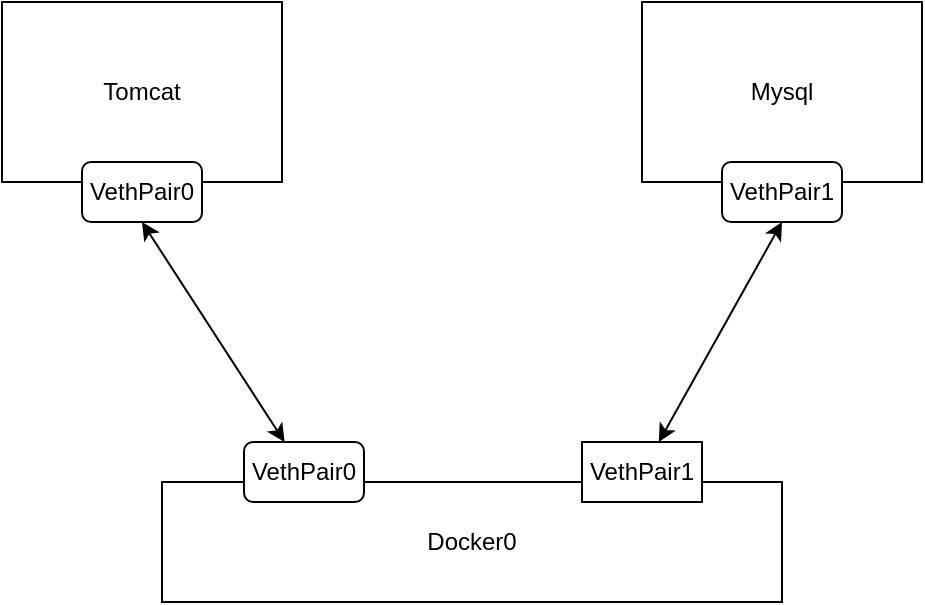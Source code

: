 <mxfile version="14.2.7" type="device"><diagram name="Page-1" id="822b0af5-4adb-64df-f703-e8dfc1f81529"><mxGraphModel dx="1209" dy="618" grid="1" gridSize="10" guides="1" tooltips="1" connect="1" arrows="1" fold="1" page="1" pageScale="1" pageWidth="1100" pageHeight="850" background="#ffffff" math="0" shadow="0"><root><mxCell id="0"/><mxCell id="1" parent="0"/><mxCell id="oX4Yi747EUH3eaA9iBEj-1" value="Tomcat" style="rounded=0;whiteSpace=wrap;html=1;" vertex="1" parent="1"><mxGeometry x="460" y="240" width="140" height="90" as="geometry"/></mxCell><mxCell id="oX4Yi747EUH3eaA9iBEj-2" value="Mysql" style="rounded=0;whiteSpace=wrap;html=1;" vertex="1" parent="1"><mxGeometry x="780" y="240" width="140" height="90" as="geometry"/></mxCell><mxCell id="oX4Yi747EUH3eaA9iBEj-3" value="Docker0" style="rounded=0;whiteSpace=wrap;html=1;" vertex="1" parent="1"><mxGeometry x="540" y="480" width="310" height="60" as="geometry"/></mxCell><mxCell id="oX4Yi747EUH3eaA9iBEj-4" value="VethPair0" style="rounded=1;whiteSpace=wrap;html=1;" vertex="1" parent="1"><mxGeometry x="500" y="320" width="60" height="30" as="geometry"/></mxCell><mxCell id="oX4Yi747EUH3eaA9iBEj-5" value="VethPair1" style="rounded=1;whiteSpace=wrap;html=1;" vertex="1" parent="1"><mxGeometry x="820" y="320" width="60" height="30" as="geometry"/></mxCell><mxCell id="oX4Yi747EUH3eaA9iBEj-6" value="" style="endArrow=classic;startArrow=classic;html=1;entryX=0.5;entryY=1;entryDx=0;entryDy=0;" edge="1" parent="1" source="oX4Yi747EUH3eaA9iBEj-9" target="oX4Yi747EUH3eaA9iBEj-4"><mxGeometry width="50" height="50" relative="1" as="geometry"><mxPoint x="610" y="440" as="sourcePoint"/><mxPoint x="520" y="400" as="targetPoint"/></mxGeometry></mxCell><mxCell id="oX4Yi747EUH3eaA9iBEj-7" value="" style="endArrow=classic;startArrow=classic;html=1;entryX=0.5;entryY=1;entryDx=0;entryDy=0;" edge="1" parent="1" source="oX4Yi747EUH3eaA9iBEj-11" target="oX4Yi747EUH3eaA9iBEj-5"><mxGeometry width="50" height="50" relative="1" as="geometry"><mxPoint x="770" y="450" as="sourcePoint"/><mxPoint x="520" y="400" as="targetPoint"/></mxGeometry></mxCell><mxCell id="oX4Yi747EUH3eaA9iBEj-9" value="VethPair0" style="rounded=1;whiteSpace=wrap;html=1;" vertex="1" parent="1"><mxGeometry x="581" y="460" width="60" height="30" as="geometry"/></mxCell><mxCell id="oX4Yi747EUH3eaA9iBEj-11" value="VethPair1" style="rounded=1;whiteSpace=wrap;html=1;arcSize=0;" vertex="1" parent="1"><mxGeometry x="750" y="460" width="60" height="30" as="geometry"/></mxCell></root></mxGraphModel></diagram></mxfile>